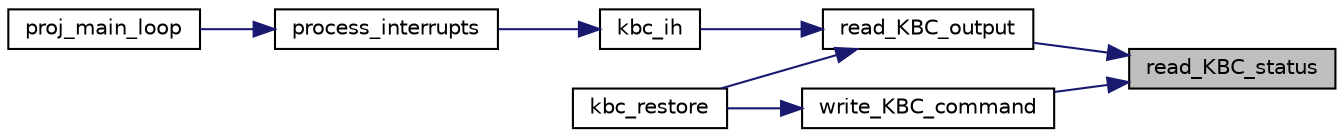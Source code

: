 digraph "read_KBC_status"
{
 // LATEX_PDF_SIZE
  edge [fontname="Helvetica",fontsize="10",labelfontname="Helvetica",labelfontsize="10"];
  node [fontname="Helvetica",fontsize="10",shape=record];
  rankdir="RL";
  Node1 [label="read_KBC_status",height=0.2,width=0.4,color="black", fillcolor="grey75", style="filled", fontcolor="black",tooltip="This function reads the status of the KBC."];
  Node1 -> Node2 [dir="back",color="midnightblue",fontsize="10",style="solid"];
  Node2 [label="read_KBC_output",height=0.2,width=0.4,color="black", fillcolor="white", style="filled",URL="$keyboard_8c.html#a2a43cda4f3f1e4a217efa830e01d4e4d",tooltip="This function reads the content in the specified port."];
  Node2 -> Node3 [dir="back",color="midnightblue",fontsize="10",style="solid"];
  Node3 [label="kbc_ih",height=0.2,width=0.4,color="black", fillcolor="white", style="filled",URL="$keyboard_8c.html#aea970a154161a35f6894898a092ed70a",tooltip="Keyboard's interrupt handler."];
  Node3 -> Node4 [dir="back",color="midnightblue",fontsize="10",style="solid"];
  Node4 [label="process_interrupts",height=0.2,width=0.4,color="black", fillcolor="white", style="filled",URL="$main_8c.html#a9c74859d9e32b26fca9274d294eff910",tooltip=" "];
  Node4 -> Node5 [dir="back",color="midnightblue",fontsize="10",style="solid"];
  Node5 [label="proj_main_loop",height=0.2,width=0.4,color="black", fillcolor="white", style="filled",URL="$main_8c.html#a2a16f651eccbd248e1ad3b3b924b143b",tooltip=" "];
  Node2 -> Node6 [dir="back",color="midnightblue",fontsize="10",style="solid"];
  Node6 [label="kbc_restore",height=0.2,width=0.4,color="black", fillcolor="white", style="filled",URL="$keyboard_8c.html#aadded535aadcef84a6ed404780215328",tooltip="Restore the KBC configuration to MINIX's default."];
  Node1 -> Node7 [dir="back",color="midnightblue",fontsize="10",style="solid"];
  Node7 [label="write_KBC_command",height=0.2,width=0.4,color="black", fillcolor="white", style="filled",URL="$keyboard_8c.html#a34b653b3939fffe883c903cdadb36d3a",tooltip="This function writes a command to the specified port."];
  Node7 -> Node6 [dir="back",color="midnightblue",fontsize="10",style="solid"];
}

